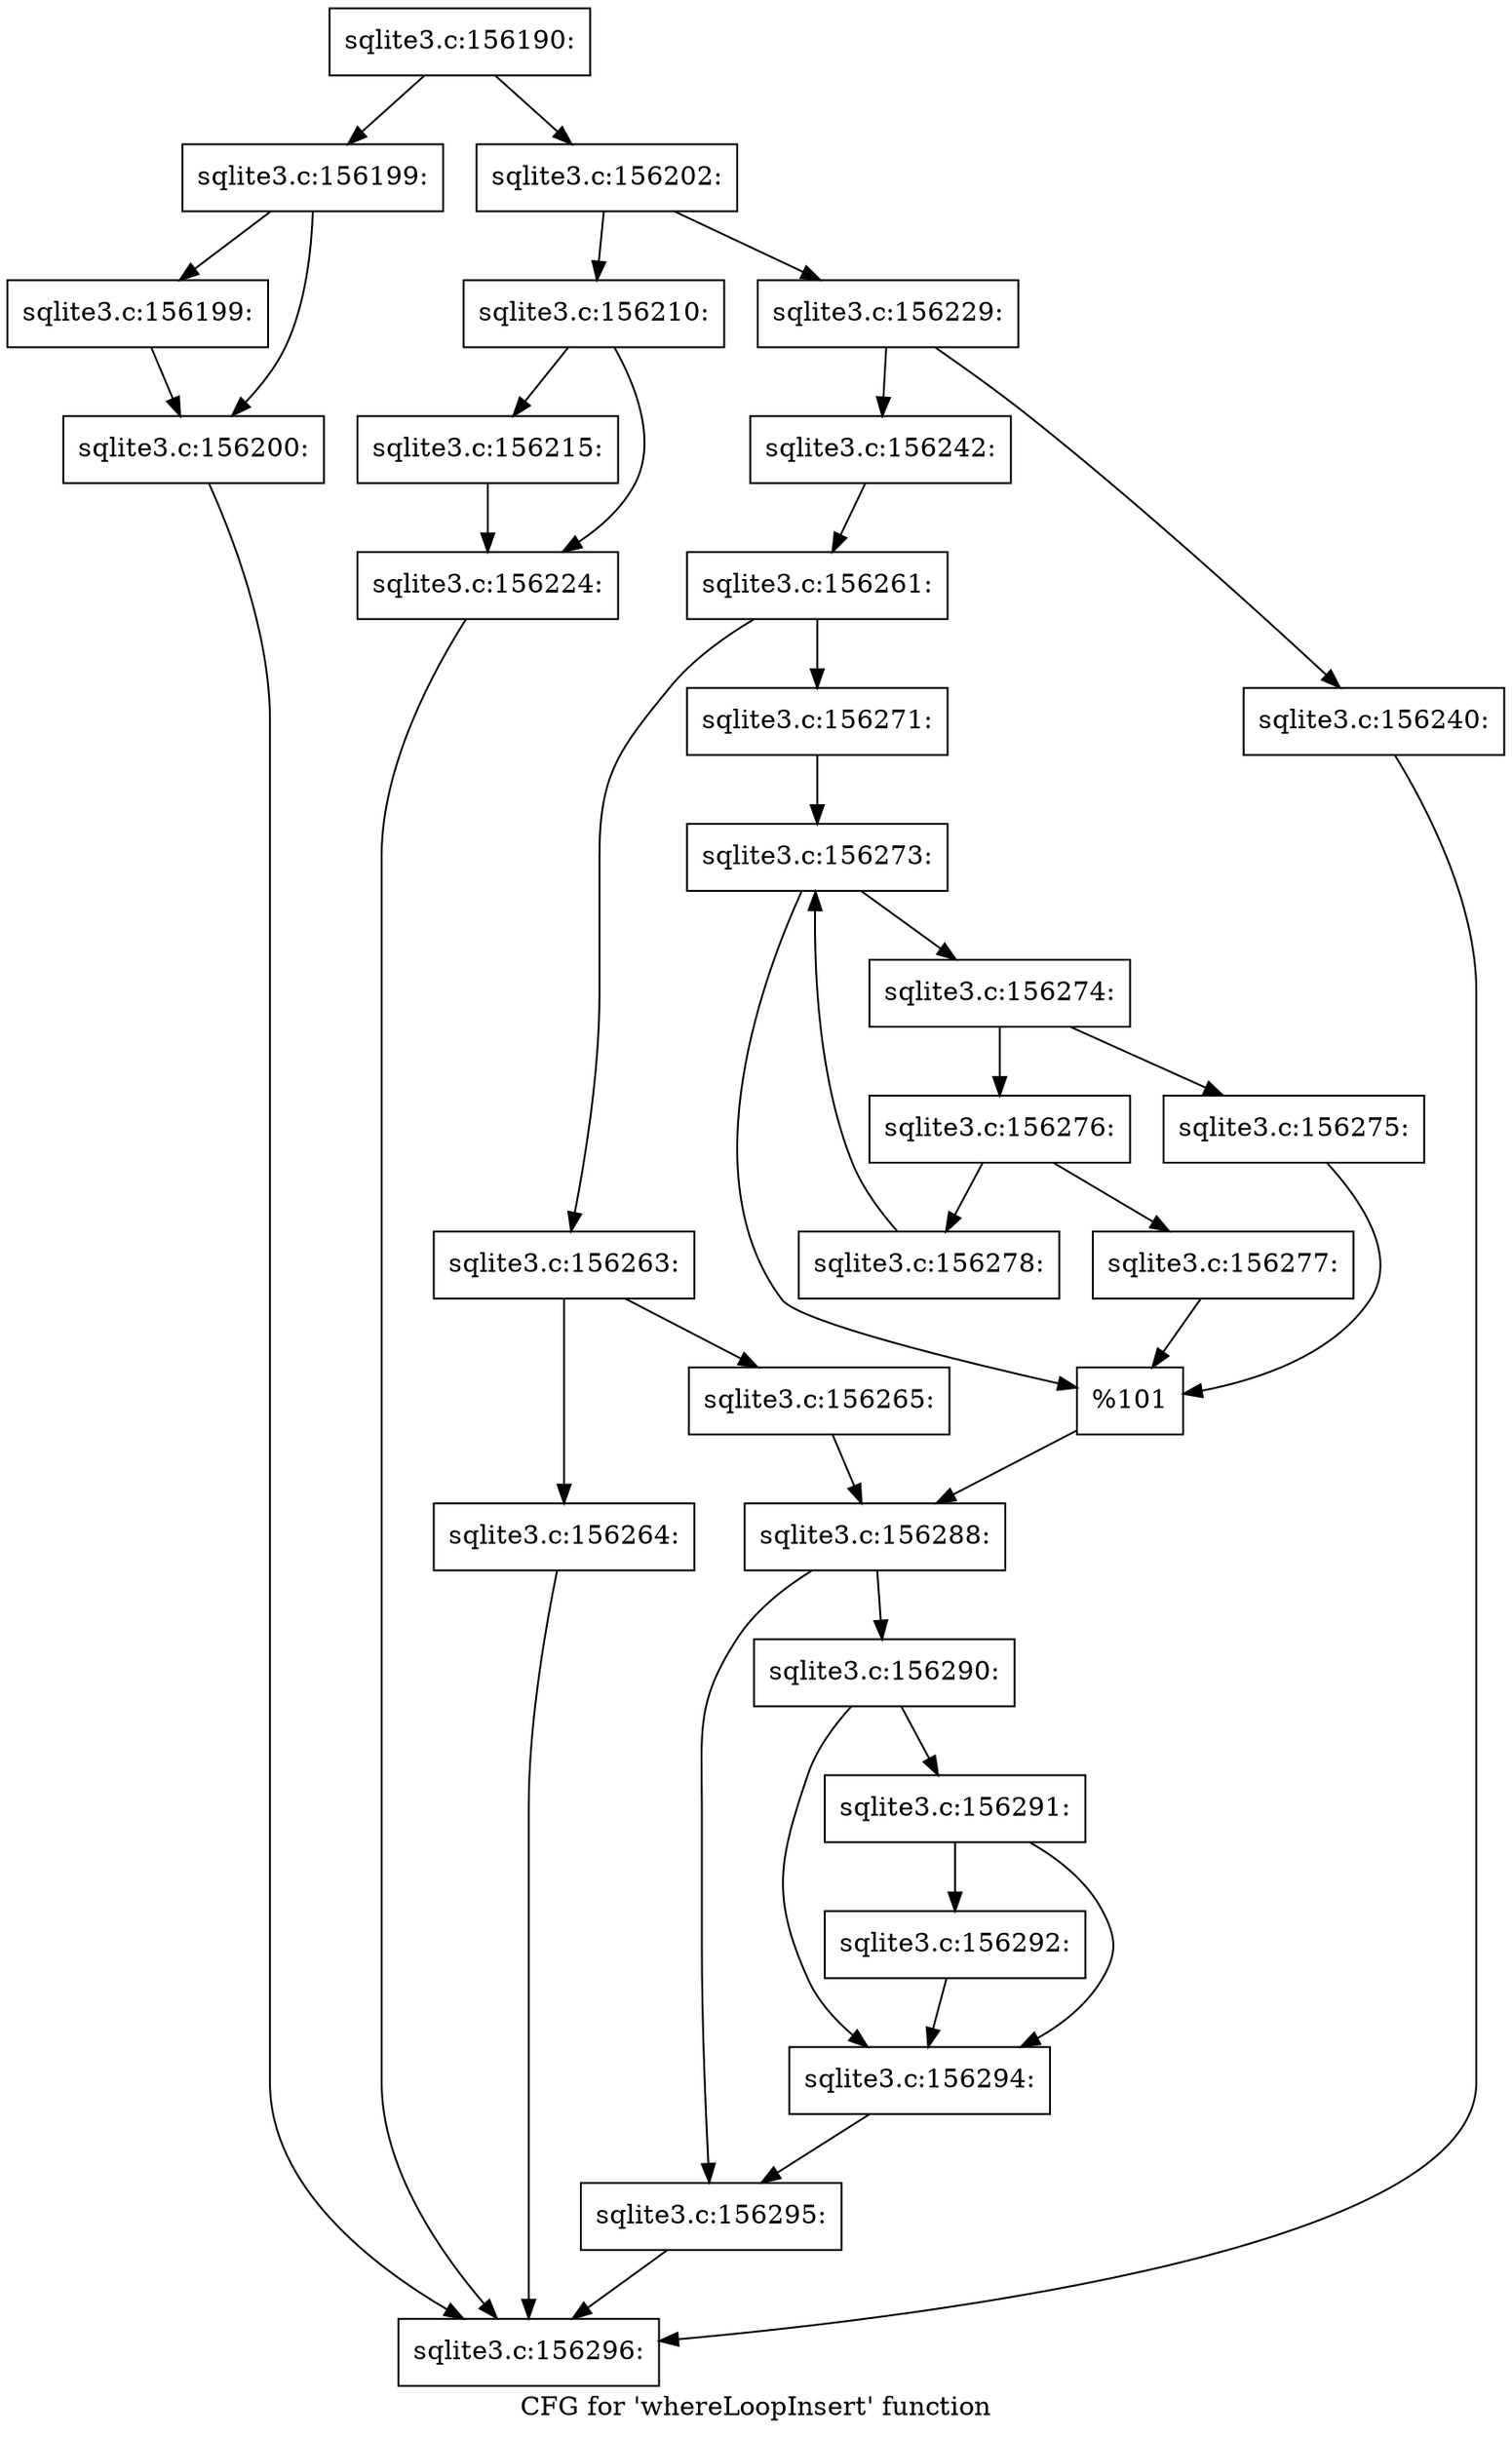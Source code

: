 digraph "CFG for 'whereLoopInsert' function" {
	label="CFG for 'whereLoopInsert' function";

	Node0x55c0f971adb0 [shape=record,label="{sqlite3.c:156190:}"];
	Node0x55c0f971adb0 -> Node0x55c0f9722480;
	Node0x55c0f971adb0 -> Node0x55c0f97224d0;
	Node0x55c0f9722480 [shape=record,label="{sqlite3.c:156199:}"];
	Node0x55c0f9722480 -> Node0x55c0f9722a40;
	Node0x55c0f9722480 -> Node0x55c0f9722a90;
	Node0x55c0f9722a40 [shape=record,label="{sqlite3.c:156199:}"];
	Node0x55c0f9722a40 -> Node0x55c0f9722a90;
	Node0x55c0f9722a90 [shape=record,label="{sqlite3.c:156200:}"];
	Node0x55c0f9722a90 -> Node0x55c0f971bf40;
	Node0x55c0f97224d0 [shape=record,label="{sqlite3.c:156202:}"];
	Node0x55c0f97224d0 -> Node0x55c0f66458f0;
	Node0x55c0f97224d0 -> Node0x55c0f9723ef0;
	Node0x55c0f66458f0 [shape=record,label="{sqlite3.c:156210:}"];
	Node0x55c0f66458f0 -> Node0x55c0f97245a0;
	Node0x55c0f66458f0 -> Node0x55c0f97245f0;
	Node0x55c0f97245a0 [shape=record,label="{sqlite3.c:156215:}"];
	Node0x55c0f97245a0 -> Node0x55c0f97245f0;
	Node0x55c0f97245f0 [shape=record,label="{sqlite3.c:156224:}"];
	Node0x55c0f97245f0 -> Node0x55c0f971bf40;
	Node0x55c0f9723ef0 [shape=record,label="{sqlite3.c:156229:}"];
	Node0x55c0f9723ef0 -> Node0x55c0f6645940;
	Node0x55c0f9723ef0 -> Node0x55c0f9725f70;
	Node0x55c0f6645940 [shape=record,label="{sqlite3.c:156240:}"];
	Node0x55c0f6645940 -> Node0x55c0f971bf40;
	Node0x55c0f9725f70 [shape=record,label="{sqlite3.c:156242:}"];
	Node0x55c0f9725f70 -> Node0x55c0f9724e00;
	Node0x55c0f9724e00 [shape=record,label="{sqlite3.c:156261:}"];
	Node0x55c0f9724e00 -> Node0x55c0f9726640;
	Node0x55c0f9724e00 -> Node0x55c0f97266e0;
	Node0x55c0f9726640 [shape=record,label="{sqlite3.c:156263:}"];
	Node0x55c0f9726640 -> Node0x55c0f9726d70;
	Node0x55c0f9726640 -> Node0x55c0f9726dc0;
	Node0x55c0f9726d70 [shape=record,label="{sqlite3.c:156264:}"];
	Node0x55c0f9726d70 -> Node0x55c0f971bf40;
	Node0x55c0f9726dc0 [shape=record,label="{sqlite3.c:156265:}"];
	Node0x55c0f9726dc0 -> Node0x55c0f9726690;
	Node0x55c0f97266e0 [shape=record,label="{sqlite3.c:156271:}"];
	Node0x55c0f97266e0 -> Node0x55c0f9728ea0;
	Node0x55c0f9728ea0 [shape=record,label="{sqlite3.c:156273:}"];
	Node0x55c0f9728ea0 -> Node0x55c0f9729220;
	Node0x55c0f9728ea0 -> Node0x55c0f9729000;
	Node0x55c0f9729220 [shape=record,label="{sqlite3.c:156274:}"];
	Node0x55c0f9729220 -> Node0x55c0f9729750;
	Node0x55c0f9729220 -> Node0x55c0f97297a0;
	Node0x55c0f9729750 [shape=record,label="{sqlite3.c:156275:}"];
	Node0x55c0f9729750 -> Node0x55c0f9729000;
	Node0x55c0f97297a0 [shape=record,label="{sqlite3.c:156276:}"];
	Node0x55c0f97297a0 -> Node0x55c0f9729dd0;
	Node0x55c0f97297a0 -> Node0x55c0f9729e20;
	Node0x55c0f9729dd0 [shape=record,label="{sqlite3.c:156277:}"];
	Node0x55c0f9729dd0 -> Node0x55c0f9729000;
	Node0x55c0f9729e20 [shape=record,label="{sqlite3.c:156278:}"];
	Node0x55c0f9729e20 -> Node0x55c0f9728ea0;
	Node0x55c0f9729000 [shape=record,label="{%101}"];
	Node0x55c0f9729000 -> Node0x55c0f9726690;
	Node0x55c0f9726690 [shape=record,label="{sqlite3.c:156288:}"];
	Node0x55c0f9726690 -> Node0x55c0f6645760;
	Node0x55c0f9726690 -> Node0x55c0f6647170;
	Node0x55c0f6645760 [shape=record,label="{sqlite3.c:156290:}"];
	Node0x55c0f6645760 -> Node0x55c0f972bfe0;
	Node0x55c0f6645760 -> Node0x55c0f972bf90;
	Node0x55c0f972bfe0 [shape=record,label="{sqlite3.c:156291:}"];
	Node0x55c0f972bfe0 -> Node0x55c0f972abd0;
	Node0x55c0f972bfe0 -> Node0x55c0f972bf90;
	Node0x55c0f972abd0 [shape=record,label="{sqlite3.c:156292:}"];
	Node0x55c0f972abd0 -> Node0x55c0f972bf90;
	Node0x55c0f972bf90 [shape=record,label="{sqlite3.c:156294:}"];
	Node0x55c0f972bf90 -> Node0x55c0f6647170;
	Node0x55c0f6647170 [shape=record,label="{sqlite3.c:156295:}"];
	Node0x55c0f6647170 -> Node0x55c0f971bf40;
	Node0x55c0f971bf40 [shape=record,label="{sqlite3.c:156296:}"];
}
